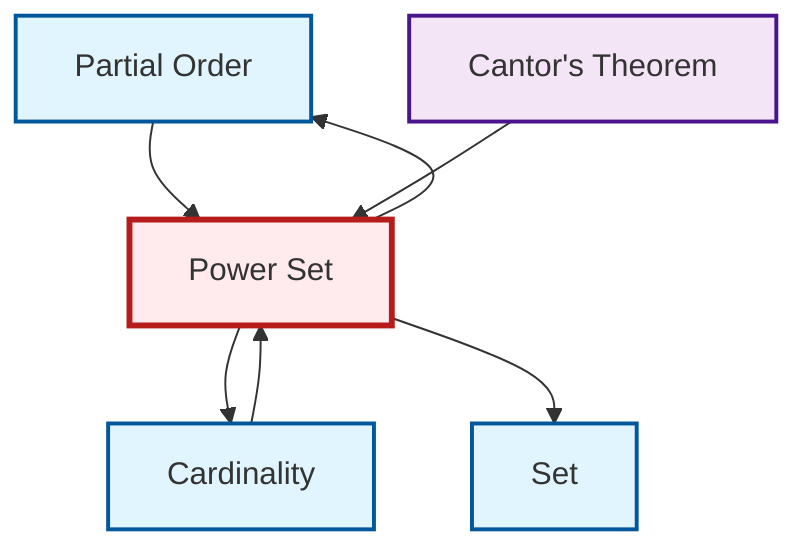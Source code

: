 graph TD
    classDef definition fill:#e1f5fe,stroke:#01579b,stroke-width:2px
    classDef theorem fill:#f3e5f5,stroke:#4a148c,stroke-width:2px
    classDef axiom fill:#fff3e0,stroke:#e65100,stroke-width:2px
    classDef example fill:#e8f5e9,stroke:#1b5e20,stroke-width:2px
    classDef current fill:#ffebee,stroke:#b71c1c,stroke-width:3px
    def-partial-order["Partial Order"]:::definition
    def-cardinality["Cardinality"]:::definition
    def-power-set["Power Set"]:::definition
    def-set["Set"]:::definition
    thm-cantor["Cantor's Theorem"]:::theorem
    def-power-set --> def-partial-order
    def-partial-order --> def-power-set
    def-power-set --> def-cardinality
    thm-cantor --> def-power-set
    def-cardinality --> def-power-set
    def-power-set --> def-set
    class def-power-set current
